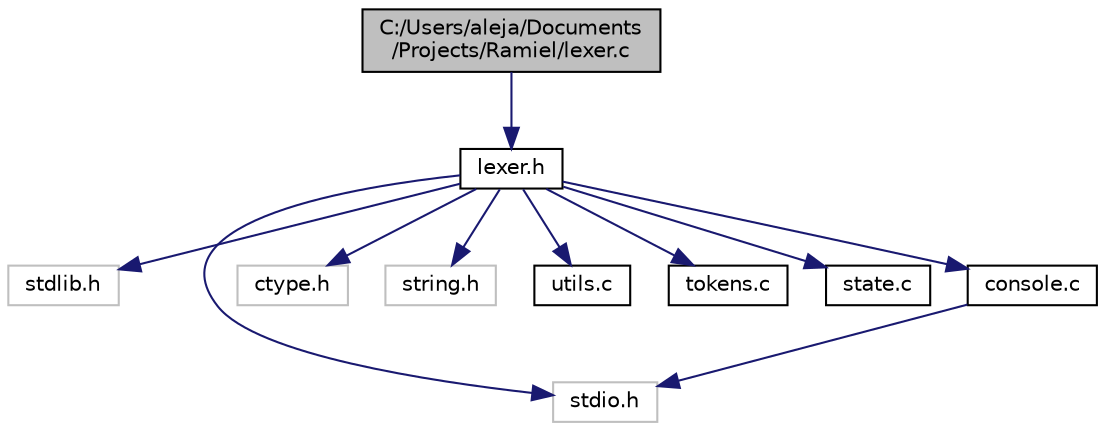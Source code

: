 digraph "C:/Users/aleja/Documents/Projects/Ramiel/lexer.c"
{
  edge [fontname="Helvetica",fontsize="10",labelfontname="Helvetica",labelfontsize="10"];
  node [fontname="Helvetica",fontsize="10",shape=record];
  Node0 [label="C:/Users/aleja/Documents\l/Projects/Ramiel/lexer.c",height=0.2,width=0.4,color="black", fillcolor="grey75", style="filled", fontcolor="black"];
  Node0 -> Node1 [color="midnightblue",fontsize="10",style="solid"];
  Node1 [label="lexer.h",height=0.2,width=0.4,color="black", fillcolor="white", style="filled",URL="$lexer_8h.html"];
  Node1 -> Node2 [color="midnightblue",fontsize="10",style="solid"];
  Node2 [label="stdlib.h",height=0.2,width=0.4,color="grey75", fillcolor="white", style="filled"];
  Node1 -> Node3 [color="midnightblue",fontsize="10",style="solid"];
  Node3 [label="stdio.h",height=0.2,width=0.4,color="grey75", fillcolor="white", style="filled"];
  Node1 -> Node4 [color="midnightblue",fontsize="10",style="solid"];
  Node4 [label="ctype.h",height=0.2,width=0.4,color="grey75", fillcolor="white", style="filled"];
  Node1 -> Node5 [color="midnightblue",fontsize="10",style="solid"];
  Node5 [label="string.h",height=0.2,width=0.4,color="grey75", fillcolor="white", style="filled"];
  Node1 -> Node6 [color="midnightblue",fontsize="10",style="solid"];
  Node6 [label="utils.c",height=0.2,width=0.4,color="black", fillcolor="white", style="filled",URL="$utils_8c.html"];
  Node1 -> Node7 [color="midnightblue",fontsize="10",style="solid"];
  Node7 [label="tokens.c",height=0.2,width=0.4,color="black", fillcolor="white", style="filled",URL="$tokens_8c.html"];
  Node1 -> Node8 [color="midnightblue",fontsize="10",style="solid"];
  Node8 [label="state.c",height=0.2,width=0.4,color="black", fillcolor="white", style="filled",URL="$state_8c.html"];
  Node1 -> Node9 [color="midnightblue",fontsize="10",style="solid"];
  Node9 [label="console.c",height=0.2,width=0.4,color="black", fillcolor="white", style="filled",URL="$console_8c.html"];
  Node9 -> Node3 [color="midnightblue",fontsize="10",style="solid"];
}
